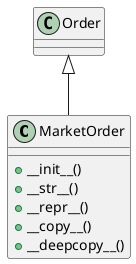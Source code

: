 @startuml
class MarketOrder {
  + __init__()
  + __str__()
  + __repr__()
  + __copy__()
  + __deepcopy__()
}
Order <|-- MarketOrder
@enduml